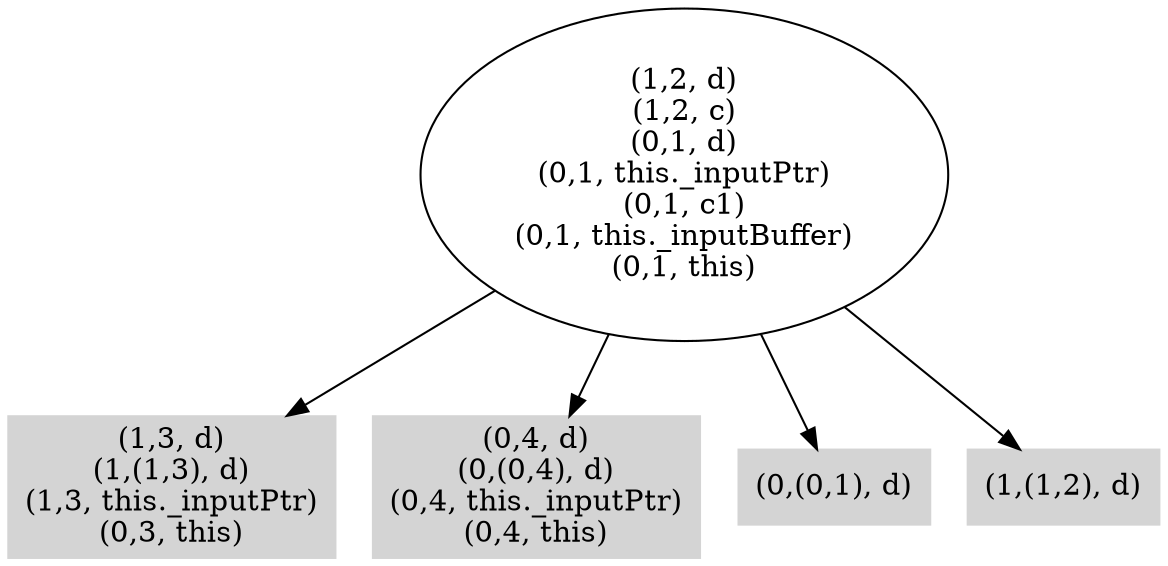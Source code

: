 digraph { 
1929 [shape=box,style=filled,color=".0 .0 .83",label="(1,3, d)\n(1,(1,3), d)\n(1,3, this._inputPtr)\n(0,3, this)"];
1930 [shape=box,style=filled,color=".0 .0 .83",label="(0,4, d)\n(0,(0,4), d)\n(0,4, this._inputPtr)\n(0,4, this)"];
1931 [shape=box,style=filled,color=".0 .0 .83",label="(0,(0,1), d)"];
1932 [shape=box,style=filled,color=".0 .0 .83",label="(1,(1,2), d)"];
1933 [label="(1,2, d)\n(1,2, c)\n(0,1, d)\n(0,1, this._inputPtr)\n(0,1, c1)\n(0,1, this._inputBuffer)\n(0,1, this)"];
1933 -> 1929;
1933 -> 1930;
1933 -> 1931;
1933 -> 1932;
}